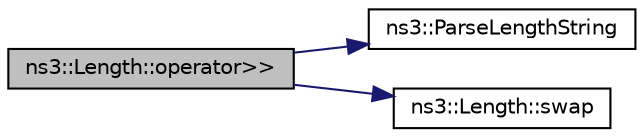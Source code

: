 digraph "ns3::Length::operator&gt;&gt;"
{
 // LATEX_PDF_SIZE
  edge [fontname="Helvetica",fontsize="10",labelfontname="Helvetica",labelfontsize="10"];
  node [fontname="Helvetica",fontsize="10",shape=record];
  rankdir="LR";
  Node1 [label="ns3::Length::operator\>\>",height=0.2,width=0.4,color="black", fillcolor="grey75", style="filled", fontcolor="black",tooltip="Read a length value from an input stream."];
  Node1 -> Node2 [color="midnightblue",fontsize="10",style="solid",fontname="Helvetica"];
  Node2 [label="ns3::ParseLengthString",height=0.2,width=0.4,color="black", fillcolor="white", style="filled",URL="$group__length.html#ga155b28215fe8c5b47d78f9bc1a0e08ea",tooltip="This function provides a string parsing method that does not rely on istream, which has been found to..."];
  Node1 -> Node3 [color="midnightblue",fontsize="10",style="solid",fontname="Helvetica"];
  Node3 [label="ns3::Length::swap",height=0.2,width=0.4,color="black", fillcolor="white", style="filled",URL="$classns3_1_1_length.html#a1d6118d10984accdf869f50db0ceee86",tooltip="Swap values with another object."];
}
